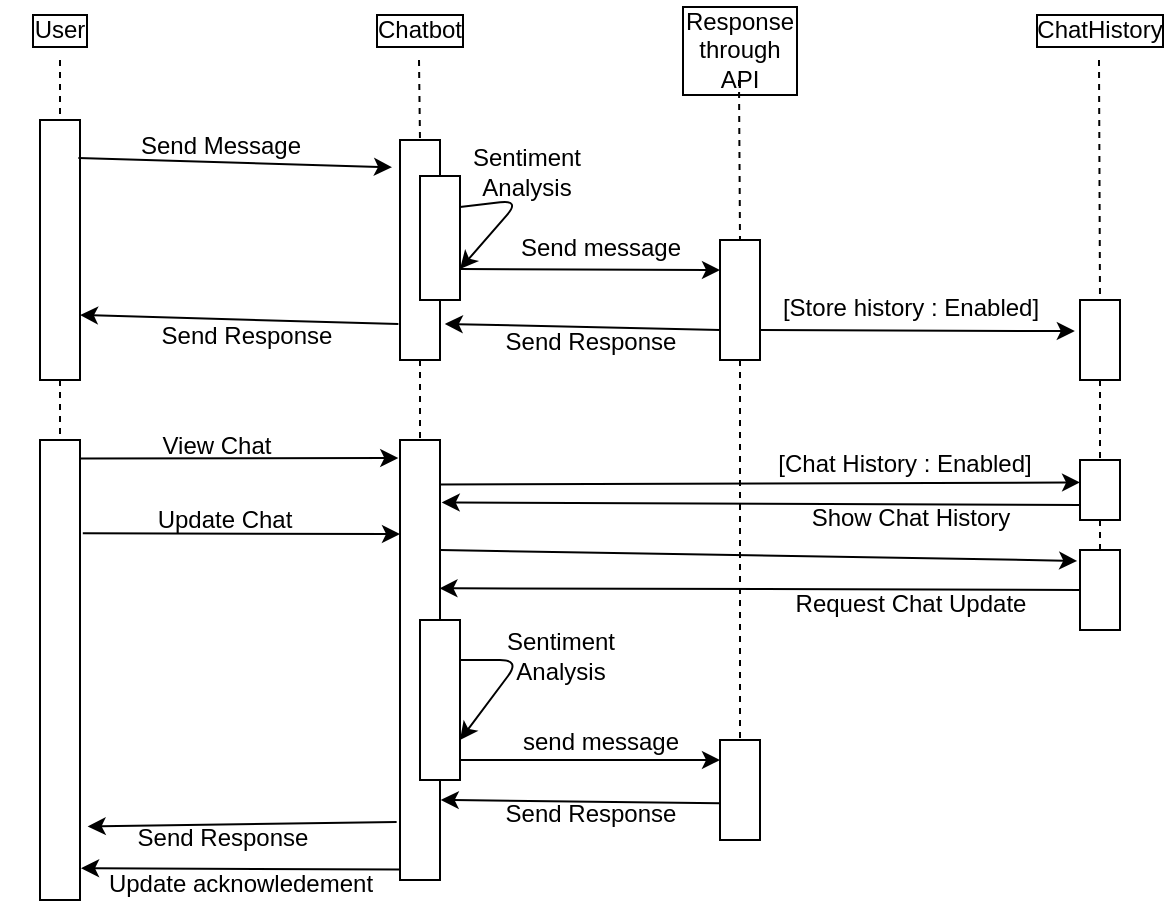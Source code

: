 <mxfile>
    <diagram id="s-h5Q1xUrT6RnPv58wPD" name="Page-1">
        <mxGraphModel dx="691" dy="388" grid="1" gridSize="10" guides="1" tooltips="1" connect="1" arrows="1" fold="1" page="1" pageScale="1" pageWidth="850" pageHeight="1100" math="0" shadow="0">
            <root>
                <mxCell id="0"/>
                <mxCell id="1" parent="0"/>
                <mxCell id="7" value="" style="edgeStyle=none;html=1;dashed=1;endArrow=baseDash;endFill=0;" edge="1" parent="1" source="2" target="6">
                    <mxGeometry relative="1" as="geometry"/>
                </mxCell>
                <mxCell id="2" value="User" style="text;html=1;align=center;verticalAlign=middle;whiteSpace=wrap;rounded=0;shadow=0;labelBorderColor=default;textShadow=0;labelBackgroundColor=none;" vertex="1" parent="1">
                    <mxGeometry x="90" y="50" width="60" height="30" as="geometry"/>
                </mxCell>
                <mxCell id="3" value="Chatbot" style="text;html=1;align=center;verticalAlign=middle;whiteSpace=wrap;rounded=0;labelBorderColor=default;" vertex="1" parent="1">
                    <mxGeometry x="270" y="50" width="60" height="30" as="geometry"/>
                </mxCell>
                <mxCell id="4" value="ChatHistory" style="text;html=1;align=center;verticalAlign=middle;whiteSpace=wrap;rounded=0;labelBorderColor=default;" vertex="1" parent="1">
                    <mxGeometry x="610" y="50" width="60" height="30" as="geometry"/>
                </mxCell>
                <mxCell id="35" value="" style="edgeStyle=none;html=1;dashed=1;endArrow=baseDash;endFill=0;" edge="1" parent="1" source="6" target="34">
                    <mxGeometry relative="1" as="geometry"/>
                </mxCell>
                <mxCell id="6" value="" style="whiteSpace=wrap;html=1;" vertex="1" parent="1">
                    <mxGeometry x="110" y="110" width="20" height="130" as="geometry"/>
                </mxCell>
                <mxCell id="29" style="edgeStyle=none;html=1;entryX=1;entryY=0.75;entryDx=0;entryDy=0;exitX=-0.04;exitY=0.836;exitDx=0;exitDy=0;exitPerimeter=0;" edge="1" parent="1" source="8" target="6">
                    <mxGeometry relative="1" as="geometry">
                        <mxPoint x="270" y="214" as="sourcePoint"/>
                    </mxGeometry>
                </mxCell>
                <mxCell id="37" value="" style="edgeStyle=none;html=1;rounded=1;dashed=1;strokeColor=default;align=center;verticalAlign=middle;fontFamily=Helvetica;fontSize=11;fontColor=default;labelBackgroundColor=default;endArrow=baseDash;endFill=0;" edge="1" parent="1" source="8" target="36">
                    <mxGeometry relative="1" as="geometry"/>
                </mxCell>
                <mxCell id="8" value="" style="whiteSpace=wrap;html=1;" vertex="1" parent="1">
                    <mxGeometry x="290" y="120" width="20" height="110" as="geometry"/>
                </mxCell>
                <mxCell id="41" value="" style="edgeStyle=none;html=1;dashed=1;endArrow=baseDash;endFill=0;" edge="1" parent="1" source="10" target="40">
                    <mxGeometry relative="1" as="geometry"/>
                </mxCell>
                <mxCell id="10" value="" style="whiteSpace=wrap;html=1;" vertex="1" parent="1">
                    <mxGeometry x="630" y="200" width="20" height="40" as="geometry"/>
                </mxCell>
                <mxCell id="12" value="" style="edgeStyle=none;html=1;dashed=1;endArrow=baseDash;endFill=0;entryX=0.5;entryY=0;entryDx=0;entryDy=0;" edge="1" parent="1" target="8">
                    <mxGeometry relative="1" as="geometry">
                        <mxPoint x="299.5" y="80" as="sourcePoint"/>
                        <mxPoint x="340" y="100" as="targetPoint"/>
                    </mxGeometry>
                </mxCell>
                <mxCell id="13" value="" style="edgeStyle=none;html=1;dashed=1;endArrow=baseDash;endFill=0;entryX=0.5;entryY=0;entryDx=0;entryDy=0;" edge="1" parent="1" target="10">
                    <mxGeometry relative="1" as="geometry">
                        <mxPoint x="639.5" y="80" as="sourcePoint"/>
                        <mxPoint x="680" y="110" as="targetPoint"/>
                    </mxGeometry>
                </mxCell>
                <mxCell id="14" style="edgeStyle=none;html=1;entryX=-0.2;entryY=0.124;entryDx=0;entryDy=0;entryPerimeter=0;exitX=0.96;exitY=0.146;exitDx=0;exitDy=0;exitPerimeter=0;" edge="1" parent="1" source="6" target="8">
                    <mxGeometry relative="1" as="geometry"/>
                </mxCell>
                <mxCell id="15" value="Send Message" style="text;html=1;align=center;verticalAlign=middle;resizable=0;points=[];autosize=1;strokeColor=none;fillColor=none;" vertex="1" parent="1">
                    <mxGeometry x="150" y="108" width="100" height="30" as="geometry"/>
                </mxCell>
                <mxCell id="26" style="edgeStyle=none;html=1;exitX=1;exitY=0.75;exitDx=0;exitDy=0;entryX=0;entryY=0.25;entryDx=0;entryDy=0;" edge="1" parent="1" source="16" target="21">
                    <mxGeometry relative="1" as="geometry">
                        <mxPoint x="440" y="177" as="targetPoint"/>
                    </mxGeometry>
                </mxCell>
                <mxCell id="16" value="" style="whiteSpace=wrap;html=1;" vertex="1" parent="1">
                    <mxGeometry x="300" y="138" width="20" height="62" as="geometry"/>
                </mxCell>
                <mxCell id="18" style="edgeStyle=none;html=1;exitX=1;exitY=0.25;exitDx=0;exitDy=0;entryX=1;entryY=0.75;entryDx=0;entryDy=0;" edge="1" parent="1" source="16" target="16">
                    <mxGeometry relative="1" as="geometry">
                        <Array as="points">
                            <mxPoint x="350" y="150"/>
                        </Array>
                    </mxGeometry>
                </mxCell>
                <mxCell id="19" value="Sentiment&lt;div&gt;Analysis&lt;/div&gt;" style="text;html=1;align=center;verticalAlign=middle;resizable=0;points=[];autosize=1;strokeColor=none;fillColor=none;" vertex="1" parent="1">
                    <mxGeometry x="313" y="116" width="80" height="40" as="geometry"/>
                </mxCell>
                <mxCell id="30" style="edgeStyle=none;html=1;exitX=1;exitY=0.75;exitDx=0;exitDy=0;entryX=-0.129;entryY=0.389;entryDx=0;entryDy=0;entryPerimeter=0;" edge="1" parent="1" source="21" target="10">
                    <mxGeometry relative="1" as="geometry"/>
                </mxCell>
                <mxCell id="58" value="" style="edgeStyle=none;html=1;endArrow=baseDash;endFill=0;dashed=1;" edge="1" parent="1" source="21" target="57">
                    <mxGeometry relative="1" as="geometry"/>
                </mxCell>
                <mxCell id="21" value="" style="whiteSpace=wrap;html=1;" vertex="1" parent="1">
                    <mxGeometry x="450" y="170" width="20" height="60" as="geometry"/>
                </mxCell>
                <mxCell id="23" value="Response through API" style="text;html=1;align=center;verticalAlign=middle;whiteSpace=wrap;rounded=0;labelBorderColor=default;" vertex="1" parent="1">
                    <mxGeometry x="430" y="60" width="60" height="30" as="geometry"/>
                </mxCell>
                <mxCell id="24" value="" style="edgeStyle=none;html=1;dashed=1;endArrow=baseDash;endFill=0;entryX=0.5;entryY=0;entryDx=0;entryDy=0;" edge="1" parent="1" target="21">
                    <mxGeometry relative="1" as="geometry">
                        <mxPoint x="459.5" y="90" as="sourcePoint"/>
                        <mxPoint x="499" y="90" as="targetPoint"/>
                    </mxGeometry>
                </mxCell>
                <mxCell id="27" value="Send message" style="text;html=1;align=center;verticalAlign=middle;resizable=0;points=[];autosize=1;strokeColor=none;fillColor=none;" vertex="1" parent="1">
                    <mxGeometry x="340" y="159" width="100" height="30" as="geometry"/>
                </mxCell>
                <mxCell id="28" style="edgeStyle=none;html=1;exitX=0;exitY=0.75;exitDx=0;exitDy=0;entryX=1.12;entryY=0.836;entryDx=0;entryDy=0;entryPerimeter=0;" edge="1" parent="1" source="21" target="8">
                    <mxGeometry relative="1" as="geometry">
                        <mxPoint x="330" y="212" as="targetPoint"/>
                    </mxGeometry>
                </mxCell>
                <mxCell id="31" value="[Store history : Enabled]" style="text;html=1;align=center;verticalAlign=middle;resizable=0;points=[];autosize=1;strokeColor=none;fillColor=none;" vertex="1" parent="1">
                    <mxGeometry x="470" y="189" width="150" height="30" as="geometry"/>
                </mxCell>
                <mxCell id="32" value="Send Response" style="text;html=1;align=center;verticalAlign=middle;resizable=0;points=[];autosize=1;strokeColor=none;fillColor=none;" vertex="1" parent="1">
                    <mxGeometry x="330" y="206" width="110" height="30" as="geometry"/>
                </mxCell>
                <mxCell id="33" value="Send Response" style="text;html=1;align=center;verticalAlign=middle;resizable=0;points=[];autosize=1;strokeColor=none;fillColor=none;" vertex="1" parent="1">
                    <mxGeometry x="158" y="203" width="110" height="30" as="geometry"/>
                </mxCell>
                <mxCell id="38" style="edgeStyle=none;html=1;exitX=0.943;exitY=0.04;exitDx=0;exitDy=0;entryX=-0.043;entryY=0.041;entryDx=0;entryDy=0;exitPerimeter=0;entryPerimeter=0;" edge="1" parent="1" source="34" target="36">
                    <mxGeometry relative="1" as="geometry"/>
                </mxCell>
                <mxCell id="34" value="" style="whiteSpace=wrap;html=1;" vertex="1" parent="1">
                    <mxGeometry x="110" y="270" width="20" height="230" as="geometry"/>
                </mxCell>
                <mxCell id="42" style="edgeStyle=none;html=1;exitX=0.929;exitY=0.101;exitDx=0;exitDy=0;entryX=0.002;entryY=0.374;entryDx=0;entryDy=0;entryPerimeter=0;exitPerimeter=0;" edge="1" parent="1" source="36" target="40">
                    <mxGeometry relative="1" as="geometry"/>
                </mxCell>
                <mxCell id="36" value="" style="whiteSpace=wrap;html=1;" vertex="1" parent="1">
                    <mxGeometry x="290" y="270" width="20" height="220" as="geometry"/>
                </mxCell>
                <mxCell id="39" value="View Chat" style="text;html=1;align=center;verticalAlign=middle;resizable=0;points=[];autosize=1;strokeColor=none;fillColor=none;" vertex="1" parent="1">
                    <mxGeometry x="158" y="258" width="80" height="30" as="geometry"/>
                </mxCell>
                <mxCell id="51" value="" style="edgeStyle=none;html=1;endArrow=baseDash;endFill=0;dashed=1;" edge="1" parent="1" source="40" target="50">
                    <mxGeometry relative="1" as="geometry"/>
                </mxCell>
                <mxCell id="40" value="" style="whiteSpace=wrap;html=1;" vertex="1" parent="1">
                    <mxGeometry x="630" y="280" width="20" height="30" as="geometry"/>
                </mxCell>
                <mxCell id="43" style="edgeStyle=none;html=1;exitX=0;exitY=0.75;exitDx=0;exitDy=0;entryX=1.043;entryY=0.142;entryDx=0;entryDy=0;entryPerimeter=0;" edge="1" parent="1" source="40" target="36">
                    <mxGeometry relative="1" as="geometry"/>
                </mxCell>
                <mxCell id="45" value="[Chat History : Enabled]" style="text;html=1;align=center;verticalAlign=middle;resizable=0;points=[];autosize=1;strokeColor=none;fillColor=none;" vertex="1" parent="1">
                    <mxGeometry x="467" y="267" width="150" height="30" as="geometry"/>
                </mxCell>
                <mxCell id="46" value="Show Chat History" style="text;html=1;align=center;verticalAlign=middle;resizable=0;points=[];autosize=1;strokeColor=none;fillColor=none;" vertex="1" parent="1">
                    <mxGeometry x="485" y="294" width="120" height="30" as="geometry"/>
                </mxCell>
                <mxCell id="48" style="edgeStyle=none;html=1;exitX=1.071;exitY=0.191;exitDx=0;exitDy=0;exitPerimeter=0;" edge="1" parent="1">
                    <mxGeometry relative="1" as="geometry">
                        <mxPoint x="131.42" y="316.62" as="sourcePoint"/>
                        <mxPoint x="290" y="317" as="targetPoint"/>
                    </mxGeometry>
                </mxCell>
                <mxCell id="49" value="Update Chat" style="text;html=1;align=center;verticalAlign=middle;resizable=0;points=[];autosize=1;strokeColor=none;fillColor=none;" vertex="1" parent="1">
                    <mxGeometry x="157" y="295" width="90" height="30" as="geometry"/>
                </mxCell>
                <mxCell id="50" value="" style="whiteSpace=wrap;html=1;" vertex="1" parent="1">
                    <mxGeometry x="630" y="325" width="20" height="40" as="geometry"/>
                </mxCell>
                <mxCell id="53" style="edgeStyle=none;html=1;exitX=1;exitY=0.25;exitDx=0;exitDy=0;entryX=-0.071;entryY=0.136;entryDx=0;entryDy=0;entryPerimeter=0;" edge="1" parent="1" source="36" target="50">
                    <mxGeometry relative="1" as="geometry"/>
                </mxCell>
                <mxCell id="54" style="edgeStyle=none;html=1;entryX=0.986;entryY=0.337;entryDx=0;entryDy=0;entryPerimeter=0;" edge="1" parent="1" source="50" target="36">
                    <mxGeometry relative="1" as="geometry">
                        <mxPoint x="480" y="346" as="targetPoint"/>
                    </mxGeometry>
                </mxCell>
                <mxCell id="57" value="" style="whiteSpace=wrap;html=1;" vertex="1" parent="1">
                    <mxGeometry x="450" y="420" width="20" height="50" as="geometry"/>
                </mxCell>
                <mxCell id="59" value="Request Chat Update" style="text;html=1;align=center;verticalAlign=middle;resizable=0;points=[];autosize=1;strokeColor=none;fillColor=none;" vertex="1" parent="1">
                    <mxGeometry x="475" y="337" width="140" height="30" as="geometry"/>
                </mxCell>
                <mxCell id="62" value="" style="whiteSpace=wrap;html=1;" vertex="1" parent="1">
                    <mxGeometry x="300" y="360" width="20" height="80" as="geometry"/>
                </mxCell>
                <mxCell id="63" style="edgeStyle=none;html=1;exitX=1;exitY=0.25;exitDx=0;exitDy=0;entryX=1;entryY=0.75;entryDx=0;entryDy=0;" edge="1" parent="1" source="62" target="62">
                    <mxGeometry relative="1" as="geometry">
                        <Array as="points">
                            <mxPoint x="350" y="380"/>
                        </Array>
                    </mxGeometry>
                </mxCell>
                <mxCell id="64" value="Sentiment&lt;div&gt;Analysis&lt;/div&gt;" style="text;html=1;align=center;verticalAlign=middle;resizable=0;points=[];autosize=1;strokeColor=none;fillColor=none;" vertex="1" parent="1">
                    <mxGeometry x="330" y="358" width="80" height="40" as="geometry"/>
                </mxCell>
                <mxCell id="65" style="edgeStyle=none;html=1;exitX=1;exitY=0.875;exitDx=0;exitDy=0;exitPerimeter=0;" edge="1" parent="1" source="62">
                    <mxGeometry relative="1" as="geometry">
                        <mxPoint x="322.28" y="429.28" as="sourcePoint"/>
                        <mxPoint x="450" y="430" as="targetPoint"/>
                    </mxGeometry>
                </mxCell>
                <mxCell id="66" value="send message" style="text;html=1;align=center;verticalAlign=middle;resizable=0;points=[];autosize=1;strokeColor=none;fillColor=none;" vertex="1" parent="1">
                    <mxGeometry x="340" y="406" width="100" height="30" as="geometry"/>
                </mxCell>
                <mxCell id="67" style="edgeStyle=none;html=1;entryX=1.019;entryY=0.818;entryDx=0;entryDy=0;entryPerimeter=0;exitX=-0.002;exitY=0.632;exitDx=0;exitDy=0;exitPerimeter=0;" edge="1" parent="1" source="57" target="36">
                    <mxGeometry relative="1" as="geometry"/>
                </mxCell>
                <mxCell id="68" value="Send Response" style="text;html=1;align=center;verticalAlign=middle;resizable=0;points=[];autosize=1;strokeColor=none;fillColor=none;" vertex="1" parent="1">
                    <mxGeometry x="330" y="442" width="110" height="30" as="geometry"/>
                </mxCell>
                <mxCell id="70" style="edgeStyle=none;html=1;exitX=-0.084;exitY=0.868;exitDx=0;exitDy=0;entryX=1.191;entryY=0.84;entryDx=0;entryDy=0;entryPerimeter=0;exitPerimeter=0;" edge="1" parent="1" source="36" target="34">
                    <mxGeometry relative="1" as="geometry"/>
                </mxCell>
                <mxCell id="71" value="Send Response" style="text;html=1;align=center;verticalAlign=middle;resizable=0;points=[];autosize=1;strokeColor=none;fillColor=none;" vertex="1" parent="1">
                    <mxGeometry x="146" y="454" width="110" height="30" as="geometry"/>
                </mxCell>
                <mxCell id="72" style="edgeStyle=none;html=1;exitX=-0.002;exitY=0.976;exitDx=0;exitDy=0;entryX=1.026;entryY=0.931;entryDx=0;entryDy=0;entryPerimeter=0;exitPerimeter=0;" edge="1" parent="1" source="36" target="34">
                    <mxGeometry relative="1" as="geometry"/>
                </mxCell>
                <mxCell id="73" value="Update acknowledement" style="text;html=1;align=center;verticalAlign=middle;resizable=0;points=[];autosize=1;strokeColor=none;fillColor=none;" vertex="1" parent="1">
                    <mxGeometry x="130" y="477" width="160" height="30" as="geometry"/>
                </mxCell>
            </root>
        </mxGraphModel>
    </diagram>
</mxfile>